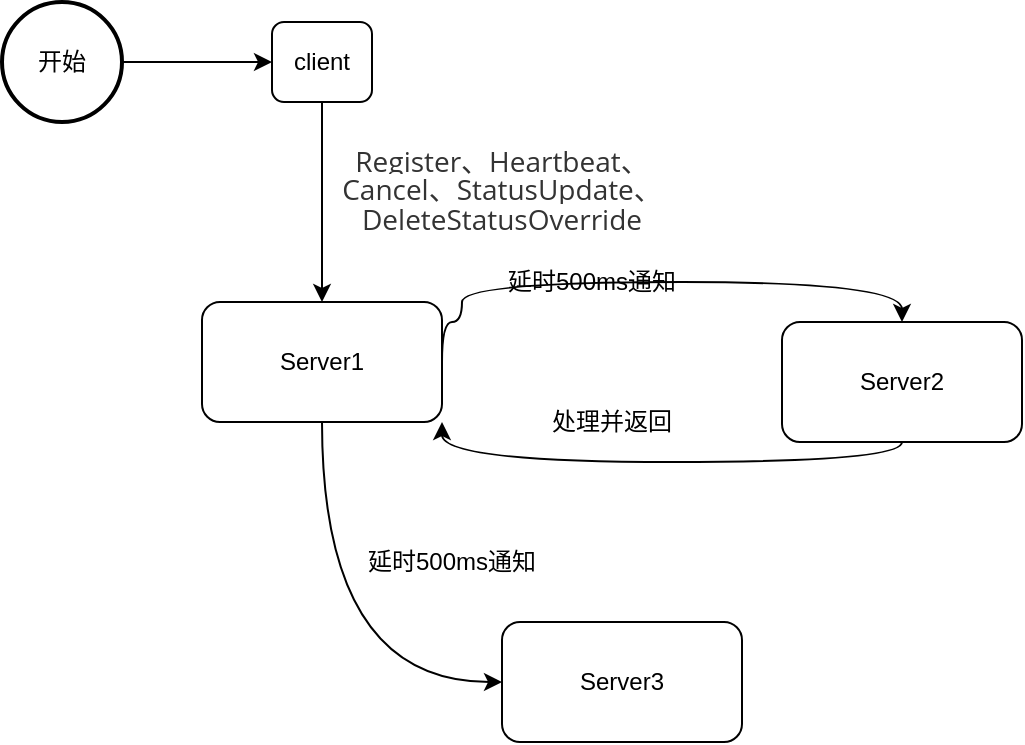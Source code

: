 <mxfile version="13.7.3" type="device"><diagram id="C5RBs43oDa-KdzZeNtuy" name="Page-1"><mxGraphModel dx="1086" dy="806" grid="1" gridSize="10" guides="1" tooltips="1" connect="1" arrows="1" fold="1" page="1" pageScale="1" pageWidth="827" pageHeight="1169" math="0" shadow="0"><root><mxCell id="WIyWlLk6GJQsqaUBKTNV-0"/><mxCell id="WIyWlLk6GJQsqaUBKTNV-1" parent="WIyWlLk6GJQsqaUBKTNV-0"/><mxCell id="I_foTa5R4JW1qGck23cy-10" style="edgeStyle=orthogonalEdgeStyle;rounded=0;orthogonalLoop=1;jettySize=auto;html=1;exitX=1;exitY=0.5;exitDx=0;exitDy=0;curved=1;" edge="1" parent="WIyWlLk6GJQsqaUBKTNV-1" source="I_foTa5R4JW1qGck23cy-0" target="I_foTa5R4JW1qGck23cy-2"><mxGeometry relative="1" as="geometry"><Array as="points"><mxPoint x="240" y="230"/><mxPoint x="250" y="230"/><mxPoint x="250" y="210"/><mxPoint x="470" y="210"/></Array></mxGeometry></mxCell><mxCell id="I_foTa5R4JW1qGck23cy-11" style="edgeStyle=orthogonalEdgeStyle;curved=1;rounded=0;orthogonalLoop=1;jettySize=auto;html=1;exitX=0.5;exitY=1;exitDx=0;exitDy=0;entryX=0;entryY=0.5;entryDx=0;entryDy=0;" edge="1" parent="WIyWlLk6GJQsqaUBKTNV-1" source="I_foTa5R4JW1qGck23cy-0" target="I_foTa5R4JW1qGck23cy-1"><mxGeometry relative="1" as="geometry"/></mxCell><mxCell id="I_foTa5R4JW1qGck23cy-0" value="Server1" style="rounded=1;whiteSpace=wrap;html=1;" vertex="1" parent="WIyWlLk6GJQsqaUBKTNV-1"><mxGeometry x="120" y="220" width="120" height="60" as="geometry"/></mxCell><mxCell id="I_foTa5R4JW1qGck23cy-1" value="Server3" style="rounded=1;whiteSpace=wrap;html=1;" vertex="1" parent="WIyWlLk6GJQsqaUBKTNV-1"><mxGeometry x="270" y="380" width="120" height="60" as="geometry"/></mxCell><mxCell id="I_foTa5R4JW1qGck23cy-14" style="edgeStyle=orthogonalEdgeStyle;curved=1;rounded=0;orthogonalLoop=1;jettySize=auto;html=1;entryX=1;entryY=1;entryDx=0;entryDy=0;" edge="1" parent="WIyWlLk6GJQsqaUBKTNV-1" source="I_foTa5R4JW1qGck23cy-2" target="I_foTa5R4JW1qGck23cy-0"><mxGeometry relative="1" as="geometry"><Array as="points"><mxPoint x="470" y="300"/><mxPoint x="240" y="300"/></Array></mxGeometry></mxCell><mxCell id="I_foTa5R4JW1qGck23cy-2" value="Server2" style="rounded=1;whiteSpace=wrap;html=1;" vertex="1" parent="WIyWlLk6GJQsqaUBKTNV-1"><mxGeometry x="410" y="230" width="120" height="60" as="geometry"/></mxCell><mxCell id="I_foTa5R4JW1qGck23cy-9" style="edgeStyle=orthogonalEdgeStyle;rounded=0;orthogonalLoop=1;jettySize=auto;html=1;exitX=0.5;exitY=1;exitDx=0;exitDy=0;curved=1;" edge="1" parent="WIyWlLk6GJQsqaUBKTNV-1" source="I_foTa5R4JW1qGck23cy-3" target="I_foTa5R4JW1qGck23cy-0"><mxGeometry relative="1" as="geometry"/></mxCell><mxCell id="I_foTa5R4JW1qGck23cy-3" value="client" style="rounded=1;whiteSpace=wrap;html=1;" vertex="1" parent="WIyWlLk6GJQsqaUBKTNV-1"><mxGeometry x="155" y="80" width="50" height="40" as="geometry"/></mxCell><mxCell id="I_foTa5R4JW1qGck23cy-5" style="edgeStyle=orthogonalEdgeStyle;rounded=0;orthogonalLoop=1;jettySize=auto;html=1;exitX=1;exitY=0.5;exitDx=0;exitDy=0;exitPerimeter=0;entryX=0;entryY=0.5;entryDx=0;entryDy=0;curved=1;" edge="1" parent="WIyWlLk6GJQsqaUBKTNV-1" source="I_foTa5R4JW1qGck23cy-4" target="I_foTa5R4JW1qGck23cy-3"><mxGeometry relative="1" as="geometry"/></mxCell><mxCell id="I_foTa5R4JW1qGck23cy-4" value="开始" style="strokeWidth=2;html=1;shape=mxgraph.flowchart.start_1;whiteSpace=wrap;" vertex="1" parent="WIyWlLk6GJQsqaUBKTNV-1"><mxGeometry x="20" y="70" width="60" height="60" as="geometry"/></mxCell><mxCell id="I_foTa5R4JW1qGck23cy-7" value="&lt;span style=&quot;color: rgb(51 , 51 , 51) ; font-family: &amp;#34;open sans&amp;#34; , &amp;#34;clear sans&amp;#34; , &amp;#34;helvetica neue&amp;#34; , &amp;#34;helvetica&amp;#34; , &amp;#34;arial&amp;#34; , sans-serif ; background-color: rgb(255 , 255 , 255) ; line-height: 60%&quot;&gt;&lt;font style=&quot;font-size: 14px&quot;&gt;Register、Heartbeat、Cancel、StatusUpdate、DeleteStatusOverride&lt;/font&gt;&lt;/span&gt;" style="text;html=1;strokeColor=none;fillColor=none;align=center;verticalAlign=middle;whiteSpace=wrap;rounded=0;" vertex="1" parent="WIyWlLk6GJQsqaUBKTNV-1"><mxGeometry x="170" y="140" width="200" height="50" as="geometry"/></mxCell><mxCell id="I_foTa5R4JW1qGck23cy-12" value="延时500ms通知" style="text;html=1;strokeColor=none;fillColor=none;align=center;verticalAlign=middle;whiteSpace=wrap;rounded=0;" vertex="1" parent="WIyWlLk6GJQsqaUBKTNV-1"><mxGeometry x="270" y="200" width="90" height="20" as="geometry"/></mxCell><mxCell id="I_foTa5R4JW1qGck23cy-13" value="延时500ms通知" style="text;html=1;strokeColor=none;fillColor=none;align=center;verticalAlign=middle;whiteSpace=wrap;rounded=0;" vertex="1" parent="WIyWlLk6GJQsqaUBKTNV-1"><mxGeometry x="200" y="340" width="90" height="20" as="geometry"/></mxCell><mxCell id="I_foTa5R4JW1qGck23cy-15" value="处理并返回" style="text;html=1;strokeColor=none;fillColor=none;align=center;verticalAlign=middle;whiteSpace=wrap;rounded=0;" vertex="1" parent="WIyWlLk6GJQsqaUBKTNV-1"><mxGeometry x="280" y="270" width="90" height="20" as="geometry"/></mxCell></root></mxGraphModel></diagram></mxfile>